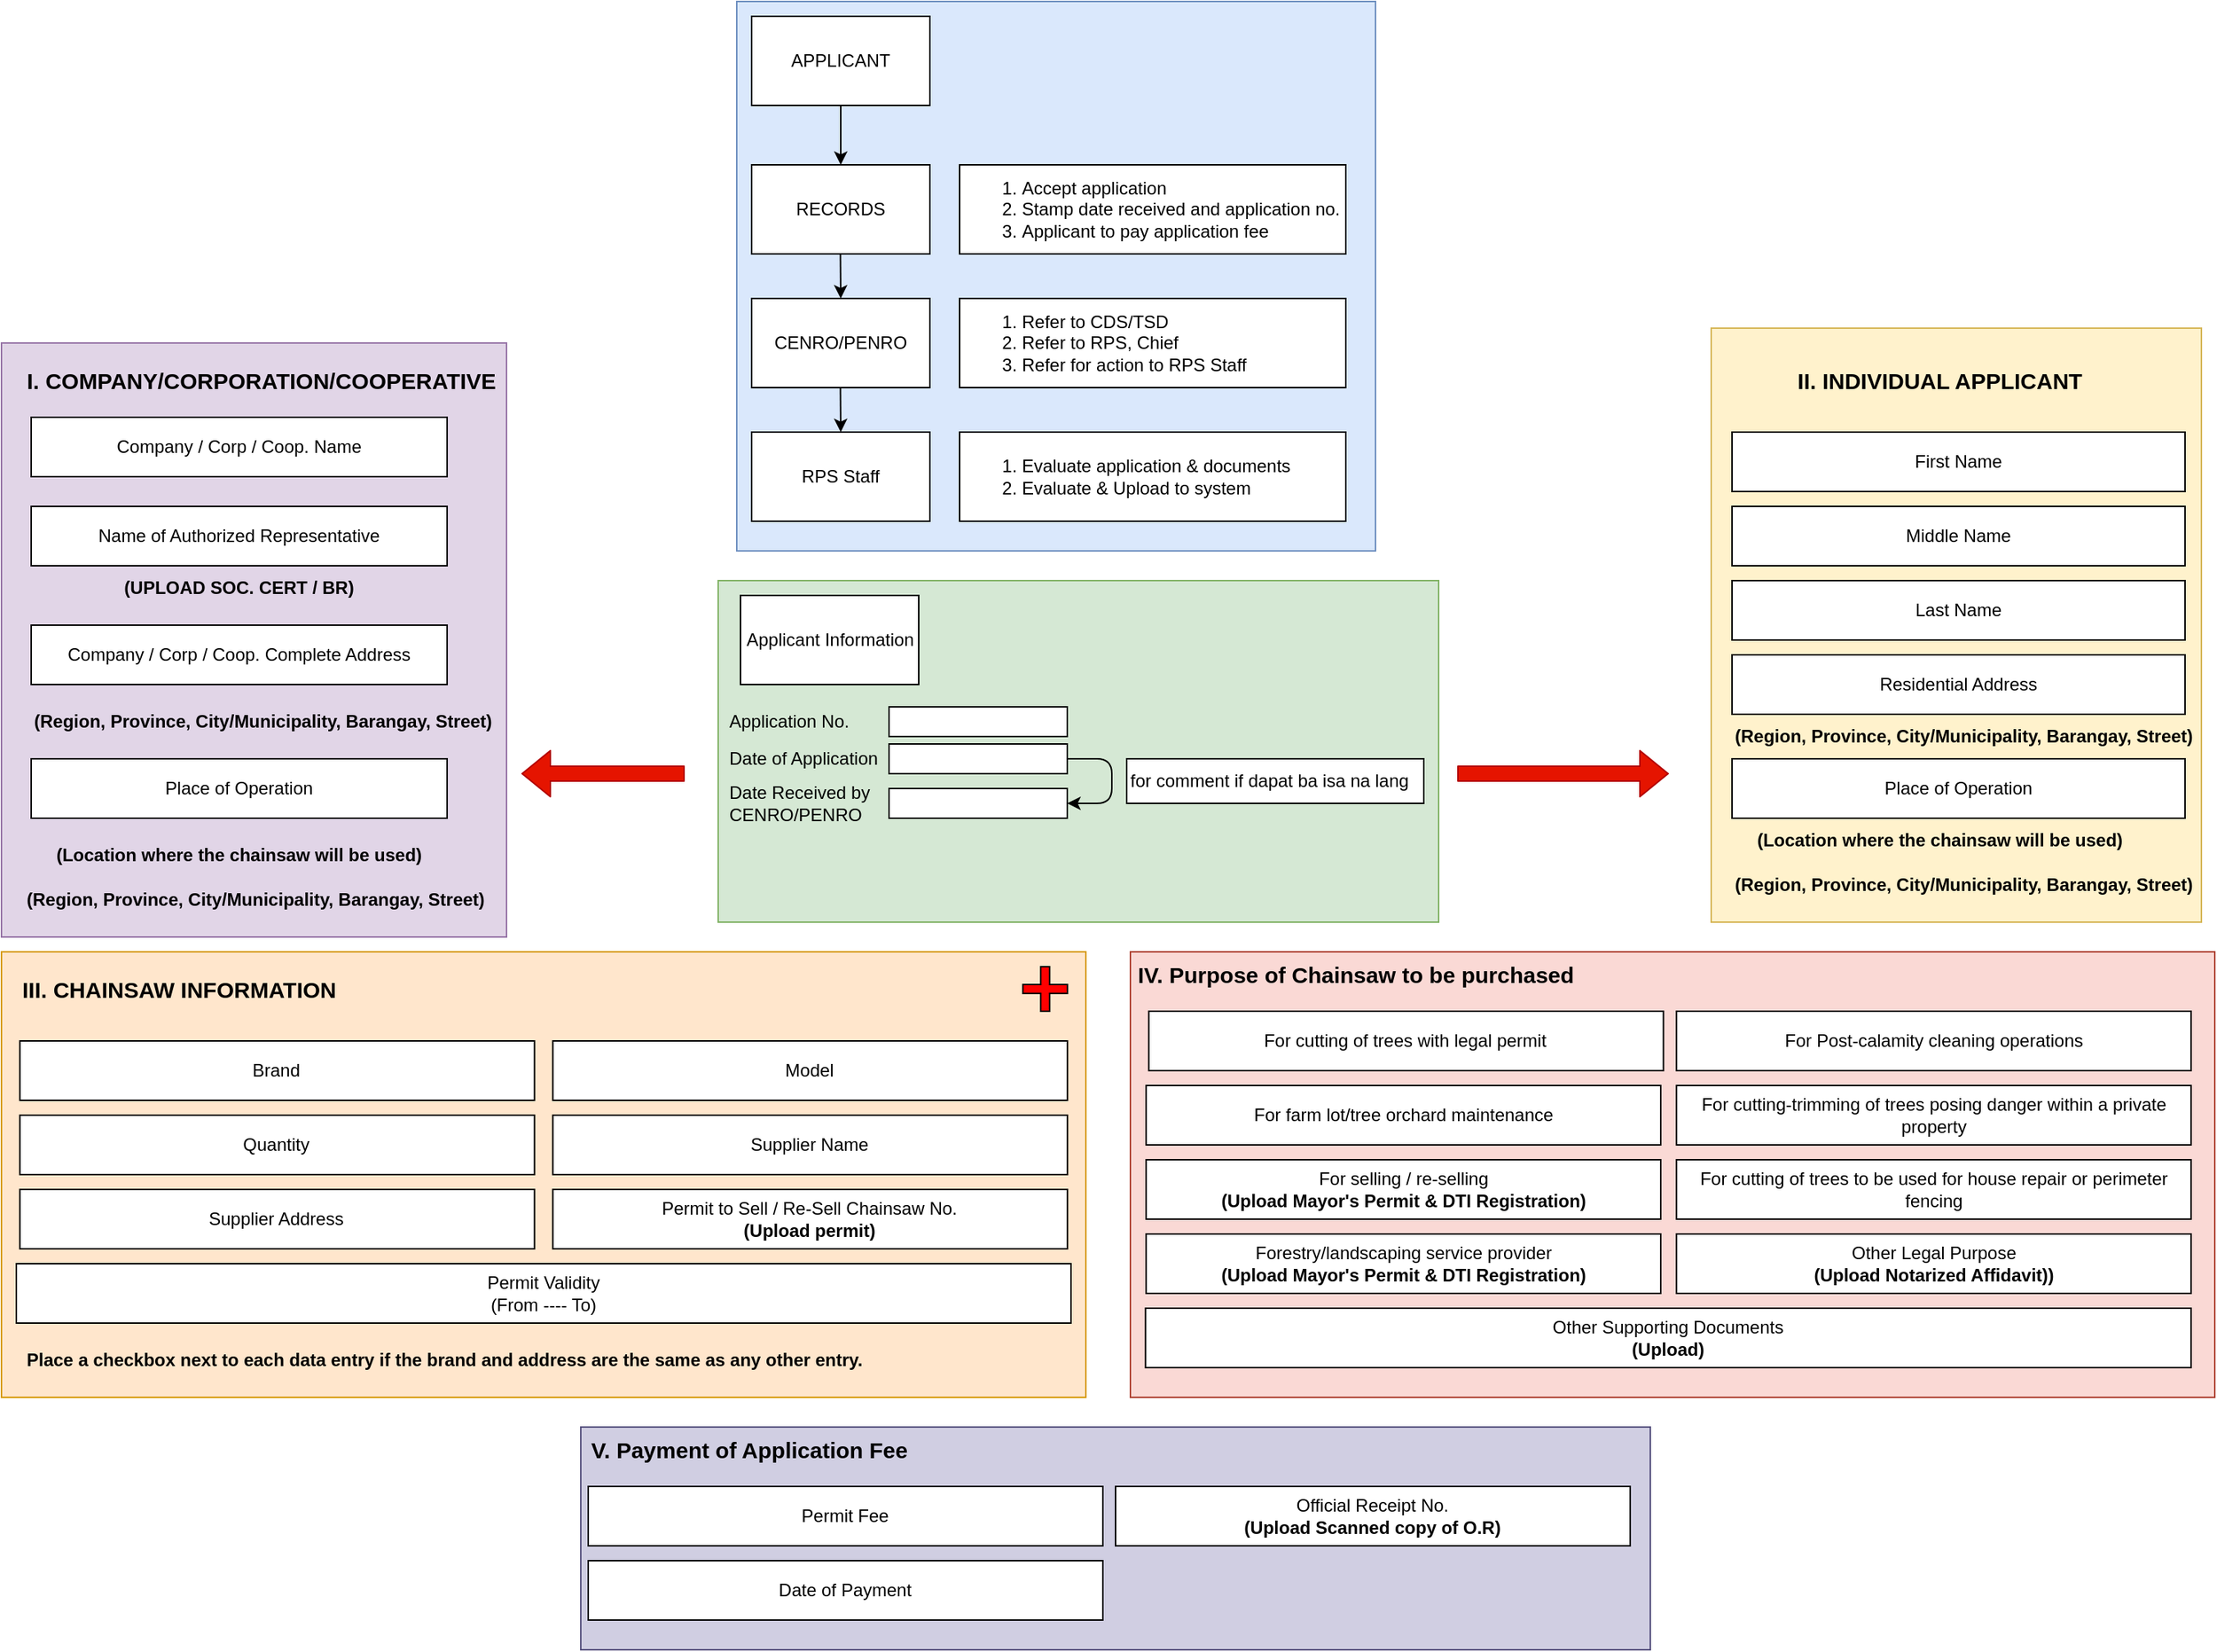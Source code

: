 <mxfile>
    <diagram id="gmNc5mByn2PkZ93ljDQN" name="Page-1">
        <mxGraphModel dx="3063" dy="1121" grid="1" gridSize="10" guides="1" tooltips="1" connect="1" arrows="1" fold="1" page="1" pageScale="1" pageWidth="850" pageHeight="1100" math="0" shadow="0">
            <root>
                <mxCell id="0"/>
                <mxCell id="1" parent="0"/>
                <mxCell id="32" value="" style="group" vertex="1" connectable="0" parent="1">
                    <mxGeometry x="-17.5" y="830" width="485" height="230" as="geometry"/>
                </mxCell>
                <mxCell id="25" value="Upload application form (with received stamp)" style="text;html=1;align=left;verticalAlign=middle;whiteSpace=wrap;rounded=0;strokeWidth=1;perimeterSpacing=5;fillColor=default;strokeColor=default;" vertex="1" parent="32">
                    <mxGeometry x="5" y="180" width="260" height="30" as="geometry"/>
                </mxCell>
                <mxCell id="75" value="" style="group" vertex="1" connectable="0" parent="32">
                    <mxGeometry width="485" height="230" as="geometry"/>
                </mxCell>
                <mxCell id="30" value="" style="rounded=0;whiteSpace=wrap;html=1;fillColor=#d5e8d4;strokeColor=#82b366;" vertex="1" parent="75">
                    <mxGeometry width="485" height="230" as="geometry"/>
                </mxCell>
                <mxCell id="18" value="Applicant Information" style="rounded=0;whiteSpace=wrap;html=1;" vertex="1" parent="75">
                    <mxGeometry x="15" y="10" width="120" height="60" as="geometry"/>
                </mxCell>
                <mxCell id="19" value="Application No." style="text;html=1;align=left;verticalAlign=middle;whiteSpace=wrap;rounded=0;" vertex="1" parent="75">
                    <mxGeometry x="5" y="80" width="100" height="30" as="geometry"/>
                </mxCell>
                <mxCell id="20" value="Date of Application" style="text;html=1;align=left;verticalAlign=middle;whiteSpace=wrap;rounded=0;" vertex="1" parent="75">
                    <mxGeometry x="5" y="105" width="120" height="30" as="geometry"/>
                </mxCell>
                <mxCell id="21" value="Date Received by CENRO/PENRO" style="text;html=1;align=left;verticalAlign=middle;whiteSpace=wrap;rounded=0;" vertex="1" parent="75">
                    <mxGeometry x="5" y="135" width="110" height="30" as="geometry"/>
                </mxCell>
                <mxCell id="22" value="" style="rounded=0;whiteSpace=wrap;html=1;" vertex="1" parent="75">
                    <mxGeometry x="115" y="85" width="120" height="20" as="geometry"/>
                </mxCell>
                <mxCell id="23" value="" style="rounded=0;whiteSpace=wrap;html=1;" vertex="1" parent="75">
                    <mxGeometry x="115" y="110" width="120" height="20" as="geometry"/>
                </mxCell>
                <mxCell id="24" value="" style="rounded=0;whiteSpace=wrap;html=1;" vertex="1" parent="75">
                    <mxGeometry x="115" y="140" width="120" height="20" as="geometry"/>
                </mxCell>
                <mxCell id="27" value="" style="endArrow=classic;html=1;exitX=1;exitY=0.5;exitDx=0;exitDy=0;entryX=1;entryY=0.5;entryDx=0;entryDy=0;" edge="1" parent="75" source="23" target="24">
                    <mxGeometry width="50" height="50" relative="1" as="geometry">
                        <mxPoint x="215" y="120" as="sourcePoint"/>
                        <mxPoint x="265" y="70" as="targetPoint"/>
                        <Array as="points">
                            <mxPoint x="265" y="120"/>
                            <mxPoint x="265" y="150"/>
                        </Array>
                    </mxGeometry>
                </mxCell>
                <mxCell id="28" value="for comment if dapat ba isa na lang" style="text;html=1;align=left;verticalAlign=middle;whiteSpace=wrap;rounded=0;strokeWidth=1;perimeterSpacing=5;fillColor=default;strokeColor=default;" vertex="1" parent="75">
                    <mxGeometry x="275" y="120" width="200" height="30" as="geometry"/>
                </mxCell>
                <mxCell id="33" value="" style="group" vertex="1" connectable="0" parent="1">
                    <mxGeometry x="-5" y="440" width="430" height="370" as="geometry"/>
                </mxCell>
                <mxCell id="15" value="" style="rounded=0;whiteSpace=wrap;html=1;fillColor=#dae8fc;strokeColor=#6c8ebf;" vertex="1" parent="33">
                    <mxGeometry width="430" height="370" as="geometry"/>
                </mxCell>
                <mxCell id="2" value="APPLICANT" style="rounded=0;whiteSpace=wrap;html=1;" vertex="1" parent="33">
                    <mxGeometry x="10" y="10" width="120" height="60" as="geometry"/>
                </mxCell>
                <mxCell id="3" value="RECORDS" style="rounded=0;whiteSpace=wrap;html=1;" vertex="1" parent="33">
                    <mxGeometry x="10" y="110" width="120" height="60" as="geometry"/>
                </mxCell>
                <mxCell id="4" value="" style="endArrow=classic;html=1;exitX=0.5;exitY=1;exitDx=0;exitDy=0;" edge="1" parent="33" source="2" target="3">
                    <mxGeometry width="50" height="50" relative="1" as="geometry">
                        <mxPoint x="390" y="290" as="sourcePoint"/>
                        <mxPoint x="440" y="240" as="targetPoint"/>
                    </mxGeometry>
                </mxCell>
                <mxCell id="7" value="&lt;ol&gt;&lt;li&gt;Accept application&lt;/li&gt;&lt;li&gt;Stamp date received and application no.&lt;/li&gt;&lt;li&gt;Applicant to pay application fee&lt;/li&gt;&lt;/ol&gt;" style="text;html=1;align=left;verticalAlign=middle;whiteSpace=wrap;rounded=0;strokeWidth=1;perimeterSpacing=5;fillColor=default;strokeColor=default;" vertex="1" parent="33">
                    <mxGeometry x="150" y="110" width="260" height="60" as="geometry"/>
                </mxCell>
                <mxCell id="8" value="CENRO/PENRO" style="rounded=0;whiteSpace=wrap;html=1;" vertex="1" parent="33">
                    <mxGeometry x="10" y="200" width="120" height="60" as="geometry"/>
                </mxCell>
                <mxCell id="9" value="" style="endArrow=classic;html=1;exitX=0.5;exitY=1;exitDx=0;exitDy=0;entryX=0.5;entryY=0;entryDx=0;entryDy=0;" edge="1" parent="33" target="8">
                    <mxGeometry width="50" height="50" relative="1" as="geometry">
                        <mxPoint x="69.76" y="170" as="sourcePoint"/>
                        <mxPoint x="70" y="200" as="targetPoint"/>
                    </mxGeometry>
                </mxCell>
                <mxCell id="10" value="&lt;ol&gt;&lt;li&gt;Refer to CDS/TSD&lt;/li&gt;&lt;li&gt;&lt;span style=&quot;background-color: transparent;&quot;&gt;Refer to RPS, Chief&lt;/span&gt;&lt;/li&gt;&lt;li&gt;&lt;span style=&quot;background-color: transparent;&quot;&gt;Refer for action to RPS Staff&lt;/span&gt;&lt;/li&gt;&lt;/ol&gt;" style="text;html=1;align=left;verticalAlign=middle;whiteSpace=wrap;rounded=0;strokeWidth=1;perimeterSpacing=5;fillColor=default;strokeColor=default;" vertex="1" parent="33">
                    <mxGeometry x="150" y="200" width="260" height="60" as="geometry"/>
                </mxCell>
                <mxCell id="11" value="RPS Staff" style="rounded=0;whiteSpace=wrap;html=1;" vertex="1" parent="33">
                    <mxGeometry x="10" y="290" width="120" height="60" as="geometry"/>
                </mxCell>
                <mxCell id="12" value="" style="endArrow=classic;html=1;exitX=0.5;exitY=1;exitDx=0;exitDy=0;entryX=0.5;entryY=0;entryDx=0;entryDy=0;" edge="1" parent="33" target="11">
                    <mxGeometry width="50" height="50" relative="1" as="geometry">
                        <mxPoint x="69.76" y="260" as="sourcePoint"/>
                        <mxPoint x="70" y="290" as="targetPoint"/>
                    </mxGeometry>
                </mxCell>
                <mxCell id="13" value="&lt;ol&gt;&lt;li&gt;&lt;span style=&quot;background-color: transparent;&quot;&gt;Evaluate application &amp;amp; documents&lt;/span&gt;&lt;/li&gt;&lt;li&gt;Evaluate &amp;amp; Upload to system&lt;/li&gt;&lt;/ol&gt;" style="text;html=1;align=left;verticalAlign=middle;whiteSpace=wrap;rounded=0;strokeWidth=1;perimeterSpacing=5;fillColor=default;strokeColor=default;" vertex="1" parent="33">
                    <mxGeometry x="150" y="290" width="260" height="60" as="geometry"/>
                </mxCell>
                <mxCell id="58" value="" style="group" vertex="1" connectable="0" parent="1">
                    <mxGeometry x="630" y="660" width="355" height="400" as="geometry"/>
                </mxCell>
                <mxCell id="56" value="" style="rounded=0;whiteSpace=wrap;html=1;fillColor=#fff2cc;strokeColor=#d6b656;" vertex="1" parent="58">
                    <mxGeometry x="21" width="330" height="400" as="geometry"/>
                </mxCell>
                <mxCell id="45" value="II. INDIVIDUAL APPLICANT" style="text;html=1;align=center;verticalAlign=middle;whiteSpace=wrap;rounded=0;fontStyle=1;fontSize=15;" vertex="1" parent="58">
                    <mxGeometry y="20" width="350" height="30" as="geometry"/>
                </mxCell>
                <mxCell id="46" value="First Name" style="rounded=0;whiteSpace=wrap;html=1;" vertex="1" parent="58">
                    <mxGeometry x="35" y="70" width="305" height="40" as="geometry"/>
                </mxCell>
                <mxCell id="47" value="Middle Name" style="rounded=0;whiteSpace=wrap;html=1;" vertex="1" parent="58">
                    <mxGeometry x="35" y="120" width="305" height="40" as="geometry"/>
                </mxCell>
                <mxCell id="48" value="Last Name" style="rounded=0;whiteSpace=wrap;html=1;" vertex="1" parent="58">
                    <mxGeometry x="35" y="170" width="305" height="40" as="geometry"/>
                </mxCell>
                <mxCell id="49" value="Residential Address" style="rounded=0;whiteSpace=wrap;html=1;" vertex="1" parent="58">
                    <mxGeometry x="35" y="220" width="305" height="40" as="geometry"/>
                </mxCell>
                <mxCell id="50" value="(Region, Province, City/Municipality, Barangay, Street)" style="text;html=1;align=left;verticalAlign=middle;whiteSpace=wrap;rounded=0;fontStyle=1" vertex="1" parent="58">
                    <mxGeometry x="35" y="260" width="320" height="30" as="geometry"/>
                </mxCell>
                <mxCell id="51" value="Place of Operation" style="rounded=0;whiteSpace=wrap;html=1;" vertex="1" parent="58">
                    <mxGeometry x="35" y="290" width="305" height="40" as="geometry"/>
                </mxCell>
                <mxCell id="53" value="(Region, Province, City/Municipality, Barangay, Street)" style="text;html=1;align=left;verticalAlign=middle;whiteSpace=wrap;rounded=0;fontStyle=1" vertex="1" parent="58">
                    <mxGeometry x="35" y="360" width="320" height="30" as="geometry"/>
                </mxCell>
                <mxCell id="54" value="(Location where the chainsaw will be used)" style="text;html=1;align=center;verticalAlign=middle;whiteSpace=wrap;rounded=0;fontStyle=1" vertex="1" parent="58">
                    <mxGeometry x="35" y="330" width="280" height="30" as="geometry"/>
                </mxCell>
                <mxCell id="59" value="" style="group" vertex="1" connectable="0" parent="1">
                    <mxGeometry x="-500" y="670" width="350" height="400" as="geometry"/>
                </mxCell>
                <mxCell id="44" value="" style="rounded=0;whiteSpace=wrap;html=1;fillColor=#e1d5e7;strokeColor=#9673a6;" vertex="1" parent="59">
                    <mxGeometry width="340" height="400" as="geometry"/>
                </mxCell>
                <mxCell id="34" value="I. COMPANY/CORPORATION/COOPERATIVE" style="text;html=1;align=center;verticalAlign=middle;whiteSpace=wrap;rounded=0;fontStyle=1;fontSize=15;" vertex="1" parent="59">
                    <mxGeometry y="10" width="350" height="30" as="geometry"/>
                </mxCell>
                <mxCell id="36" value="Company / Corp / Coop. Name" style="rounded=0;whiteSpace=wrap;html=1;" vertex="1" parent="59">
                    <mxGeometry x="20" y="50" width="280" height="40" as="geometry"/>
                </mxCell>
                <mxCell id="37" value="Name of Authorized Representative" style="rounded=0;whiteSpace=wrap;html=1;" vertex="1" parent="59">
                    <mxGeometry x="20" y="110" width="280" height="40" as="geometry"/>
                </mxCell>
                <mxCell id="38" value="(UPLOAD SOC. CERT / BR)" style="text;html=1;align=center;verticalAlign=middle;whiteSpace=wrap;rounded=0;fontStyle=1" vertex="1" parent="59">
                    <mxGeometry x="20" y="150" width="280" height="30" as="geometry"/>
                </mxCell>
                <mxCell id="39" value="Company / Corp / Coop. Complete Address" style="rounded=0;whiteSpace=wrap;html=1;" vertex="1" parent="59">
                    <mxGeometry x="20" y="190" width="280" height="40" as="geometry"/>
                </mxCell>
                <mxCell id="40" value="(Region, Province, City/Municipality, Barangay, Street)" style="text;html=1;align=left;verticalAlign=middle;whiteSpace=wrap;rounded=0;fontStyle=1" vertex="1" parent="59">
                    <mxGeometry x="20" y="240" width="320" height="30" as="geometry"/>
                </mxCell>
                <mxCell id="41" value="Place of Operation" style="rounded=0;whiteSpace=wrap;html=1;" vertex="1" parent="59">
                    <mxGeometry x="20" y="280" width="280" height="40" as="geometry"/>
                </mxCell>
                <mxCell id="42" value="(Location where the chainsaw will be used)" style="text;html=1;align=center;verticalAlign=middle;whiteSpace=wrap;rounded=0;fontStyle=1" vertex="1" parent="59">
                    <mxGeometry x="20" y="330" width="280" height="30" as="geometry"/>
                </mxCell>
                <mxCell id="43" value="(Region, Province, City/Municipality, Barangay, Street)" style="text;html=1;align=left;verticalAlign=middle;whiteSpace=wrap;rounded=0;fontStyle=1" vertex="1" parent="59">
                    <mxGeometry x="15" y="360" width="320" height="30" as="geometry"/>
                </mxCell>
                <mxCell id="91" value="" style="group" vertex="1" connectable="0" parent="1">
                    <mxGeometry x="260" y="1080" width="730" height="300" as="geometry"/>
                </mxCell>
                <mxCell id="88" value="" style="rounded=0;whiteSpace=wrap;html=1;fillColor=#fad9d5;strokeColor=#ae4132;container=0;" vertex="1" parent="91">
                    <mxGeometry width="730" height="300" as="geometry"/>
                </mxCell>
                <mxCell id="77" value="IV. Purpose of Chainsaw to be purchased" style="text;html=1;align=left;verticalAlign=middle;whiteSpace=wrap;rounded=0;fontStyle=1;fontSize=15;container=0;" vertex="1" parent="91">
                    <mxGeometry x="2.563" width="433.051" height="30" as="geometry"/>
                </mxCell>
                <mxCell id="78" value="For cutting of trees with legal permit" style="rounded=0;whiteSpace=wrap;html=1;container=0;" vertex="1" parent="91">
                    <mxGeometry x="12.373" y="40" width="346.441" height="40" as="geometry"/>
                </mxCell>
                <mxCell id="79" value="For farm lot/tree orchard maintenance" style="rounded=0;whiteSpace=wrap;html=1;container=0;" vertex="1" parent="91">
                    <mxGeometry x="10.593" y="90" width="346.441" height="40" as="geometry"/>
                </mxCell>
                <mxCell id="80" value="For selling / re-selling&lt;div&gt;&lt;b&gt;(Upload Mayor&#39;s Permit &amp;amp; DTI Registration)&lt;/b&gt;&lt;/div&gt;" style="rounded=0;whiteSpace=wrap;html=1;container=0;" vertex="1" parent="91">
                    <mxGeometry x="10.593" y="140" width="346.441" height="40" as="geometry"/>
                </mxCell>
                <mxCell id="81" value="For Post-calamity cleaning operations" style="rounded=0;whiteSpace=wrap;html=1;container=0;" vertex="1" parent="91">
                    <mxGeometry x="367.623" y="40" width="346.441" height="40" as="geometry"/>
                </mxCell>
                <mxCell id="82" value="For cutting-trimming of trees posing danger within a private property" style="rounded=0;whiteSpace=wrap;html=1;container=0;" vertex="1" parent="91">
                    <mxGeometry x="367.623" y="90" width="346.441" height="40" as="geometry"/>
                </mxCell>
                <mxCell id="83" value="For cutting of trees to be used for house repair or perimeter fencing" style="rounded=0;whiteSpace=wrap;html=1;container=0;" vertex="1" parent="91">
                    <mxGeometry x="367.623" y="140" width="346.441" height="40" as="geometry"/>
                </mxCell>
                <mxCell id="84" value="Forestry/landscaping service provider&lt;div&gt;&lt;b&gt;(Upload Mayor&#39;s Permit &amp;amp; DTI Registration)&lt;/b&gt;&lt;/div&gt;" style="rounded=0;whiteSpace=wrap;html=1;container=0;" vertex="1" parent="91">
                    <mxGeometry x="10.593" y="190" width="346.441" height="40" as="geometry"/>
                </mxCell>
                <mxCell id="85" value="Other Legal Purpose&lt;div&gt;&lt;b&gt;(Upload Notarized Affidavit))&lt;/b&gt;&lt;/div&gt;" style="rounded=0;whiteSpace=wrap;html=1;container=0;" vertex="1" parent="91">
                    <mxGeometry x="367.623" y="190" width="346.441" height="40" as="geometry"/>
                </mxCell>
                <mxCell id="90" value="Other Supporting Documents&lt;div&gt;&lt;b&gt;(Upload)&lt;/b&gt;&lt;/div&gt;" style="rounded=0;whiteSpace=wrap;html=1;container=0;" vertex="1" parent="91">
                    <mxGeometry x="10.18" y="240" width="703.88" height="40" as="geometry"/>
                </mxCell>
                <mxCell id="94" value="" style="group" vertex="1" connectable="0" parent="1">
                    <mxGeometry x="-500" y="1080" width="730" height="300" as="geometry"/>
                </mxCell>
                <mxCell id="73" value="" style="rounded=0;whiteSpace=wrap;html=1;fillColor=#ffe6cc;strokeColor=#d79b00;" vertex="1" parent="94">
                    <mxGeometry width="730" height="300" as="geometry"/>
                </mxCell>
                <mxCell id="63" value="III. CHAINSAW INFORMATION" style="text;html=1;align=left;verticalAlign=middle;whiteSpace=wrap;rounded=0;fontStyle=1;fontSize=15;" vertex="1" parent="94">
                    <mxGeometry x="12.373" y="10" width="433.051" height="30" as="geometry"/>
                </mxCell>
                <mxCell id="65" value="Brand" style="rounded=0;whiteSpace=wrap;html=1;" vertex="1" parent="94">
                    <mxGeometry x="12.373" y="60" width="346.441" height="40" as="geometry"/>
                </mxCell>
                <mxCell id="66" value="Model" style="rounded=0;whiteSpace=wrap;html=1;" vertex="1" parent="94">
                    <mxGeometry x="371.186" y="60" width="346.441" height="40" as="geometry"/>
                </mxCell>
                <mxCell id="67" value="Quantity" style="rounded=0;whiteSpace=wrap;html=1;" vertex="1" parent="94">
                    <mxGeometry x="12.373" y="110" width="346.441" height="40" as="geometry"/>
                </mxCell>
                <mxCell id="68" value="Supplier Name" style="rounded=0;whiteSpace=wrap;html=1;" vertex="1" parent="94">
                    <mxGeometry x="371.186" y="110" width="346.441" height="40" as="geometry"/>
                </mxCell>
                <mxCell id="69" value="Supplier Address" style="rounded=0;whiteSpace=wrap;html=1;" vertex="1" parent="94">
                    <mxGeometry x="12.373" y="160" width="346.441" height="40" as="geometry"/>
                </mxCell>
                <mxCell id="70" value="Permit to Sell / Re-Sell Chainsaw No.&lt;div&gt;&lt;span style=&quot;color: rgb(0, 0, 0); font-weight: 700;&quot;&gt;(Upload permit)&lt;/span&gt;&lt;/div&gt;" style="rounded=0;whiteSpace=wrap;html=1;" vertex="1" parent="94">
                    <mxGeometry x="371.186" y="160" width="346.441" height="40" as="geometry"/>
                </mxCell>
                <mxCell id="72" value="Permit Validity&lt;div&gt;(From ---- To)&lt;/div&gt;" style="rounded=0;whiteSpace=wrap;html=1;" vertex="1" parent="94">
                    <mxGeometry x="10" y="210" width="710" height="40" as="geometry"/>
                </mxCell>
                <mxCell id="86" value="" style="shape=cross;whiteSpace=wrap;html=1;fillColor=#FF0000;" vertex="1" parent="94">
                    <mxGeometry x="687.63" y="10" width="30" height="30" as="geometry"/>
                </mxCell>
                <mxCell id="92" value="Place a checkbox next to each data entry if the brand and address are the same as any other entry." style="text;html=1;align=left;verticalAlign=middle;whiteSpace=wrap;rounded=0;fontStyle=1" vertex="1" parent="94">
                    <mxGeometry x="15" y="260" width="565" height="30" as="geometry"/>
                </mxCell>
                <mxCell id="96" value="" style="shape=flexArrow;endArrow=classic;html=1;fillColor=#e51400;strokeColor=#B20000;" edge="1" parent="1">
                    <mxGeometry width="50" height="50" relative="1" as="geometry">
                        <mxPoint x="-40" y="960" as="sourcePoint"/>
                        <mxPoint x="-150" y="960" as="targetPoint"/>
                    </mxGeometry>
                </mxCell>
                <mxCell id="97" value="" style="shape=flexArrow;endArrow=classic;html=1;fillColor=#e51400;strokeColor=#B20000;" edge="1" parent="1">
                    <mxGeometry width="50" height="50" relative="1" as="geometry">
                        <mxPoint x="480" y="960" as="sourcePoint"/>
                        <mxPoint x="622.5" y="960" as="targetPoint"/>
                    </mxGeometry>
                </mxCell>
                <mxCell id="104" value="" style="group" vertex="1" connectable="0" parent="1">
                    <mxGeometry x="-110" y="1400" width="720" height="150" as="geometry"/>
                </mxCell>
                <mxCell id="103" value="" style="rounded=0;whiteSpace=wrap;html=1;fillColor=#d0cee2;strokeColor=#56517e;" vertex="1" parent="104">
                    <mxGeometry width="720" height="150" as="geometry"/>
                </mxCell>
                <mxCell id="99" value="Permit Fee" style="rounded=0;whiteSpace=wrap;html=1;" vertex="1" parent="104">
                    <mxGeometry x="5.003" y="40" width="346.441" height="40" as="geometry"/>
                </mxCell>
                <mxCell id="100" value="V. Payment of Application Fee" style="text;html=1;align=left;verticalAlign=middle;whiteSpace=wrap;rounded=0;fontStyle=1;fontSize=15;" vertex="1" parent="104">
                    <mxGeometry x="5.003" width="433.051" height="30" as="geometry"/>
                </mxCell>
                <mxCell id="101" value="Official Receipt No.&lt;div&gt;&lt;b&gt;(Upload Scanned copy of O.R)&lt;/b&gt;&lt;/div&gt;" style="rounded=0;whiteSpace=wrap;html=1;" vertex="1" parent="104">
                    <mxGeometry x="360.003" y="40" width="346.441" height="40" as="geometry"/>
                </mxCell>
                <mxCell id="102" value="Date of Payment" style="rounded=0;whiteSpace=wrap;html=1;" vertex="1" parent="104">
                    <mxGeometry x="5.003" y="90" width="346.441" height="40" as="geometry"/>
                </mxCell>
            </root>
        </mxGraphModel>
    </diagram>
</mxfile>